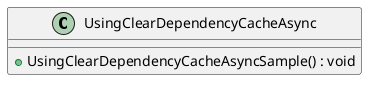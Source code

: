 @startuml
class UsingClearDependencyCacheAsync {
    + UsingClearDependencyCacheAsyncSample() : void
}
@enduml
